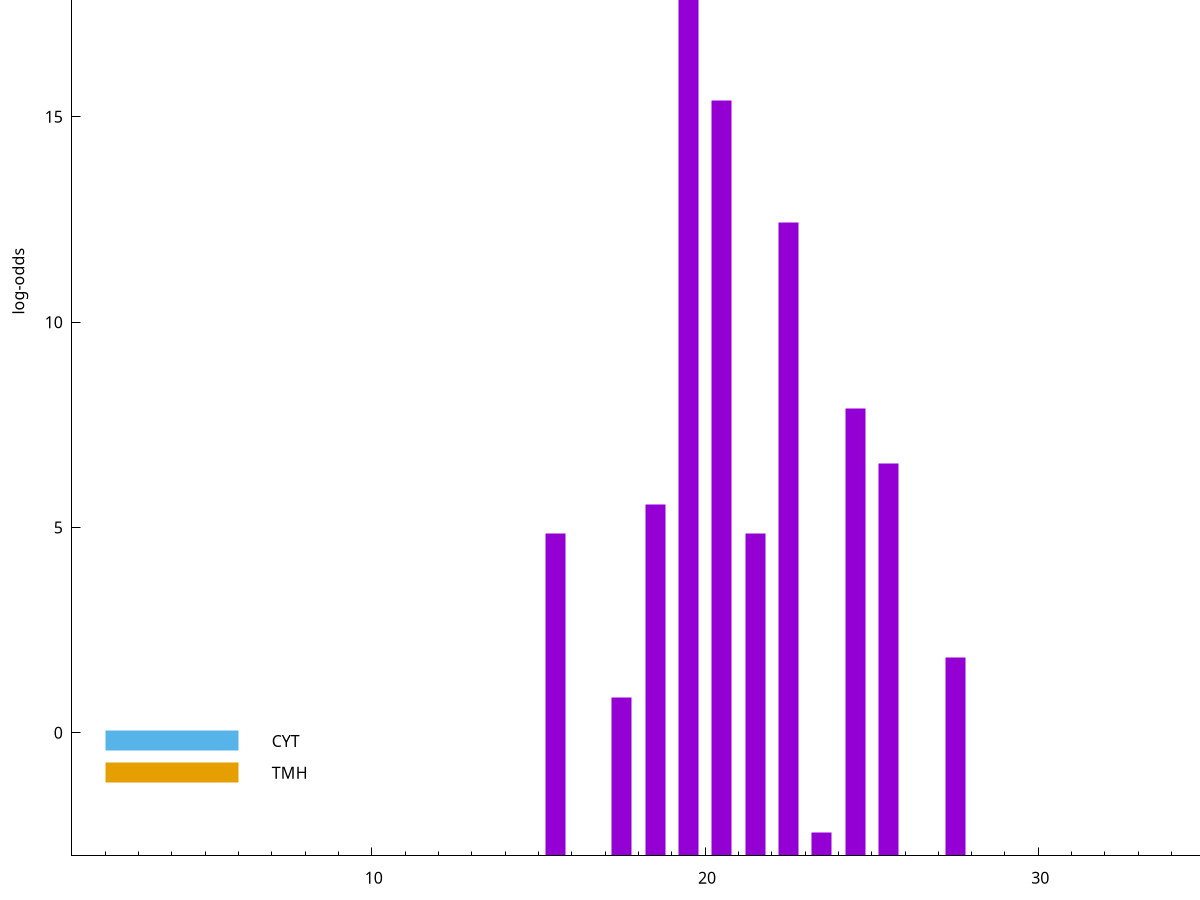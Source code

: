set title "LipoP predictions for SRR5666563.gff"
set size 2., 1.4
set xrange [1:70] 
set mxtics 10
set yrange [-3:25]
set y2range [0:28]
set ylabel "log-odds"
set term postscript eps color solid "Helvetica" 30
set output "SRR5666563.gff10.eps"
set arrow from 2,19.0974 to 6,19.0974 nohead lt 1 lw 20
set label "SpI" at 7,19.0974
set arrow from 2,-0.200913 to 6,-0.200913 nohead lt 3 lw 20
set label "CYT" at 7,-0.200913
set arrow from 2,-0.97629 to 6,-0.97629 nohead lt 4 lw 20
set label "TMH" at 7,-0.97629
set arrow from 2,19.0974 to 6,19.0974 nohead lt 1 lw 20
set label "SpI" at 7,19.0974
# NOTE: The scores below are the log-odds scores with the threshold
# NOTE: subtracted (a hack to make gnuplot make the histogram all
# NOTE: look nice).
plot "-" axes x1y2 title "" with impulses lt 1 lw 20
19.500000 21.964800
20.500000 18.403400
22.500000 15.420700
24.500000 10.892670
25.500000 9.550510
18.500000 8.570640
15.500000 7.859890
21.500000 7.844560
27.500000 4.821280
17.500000 3.851568
23.500000 0.576380
e
exit
